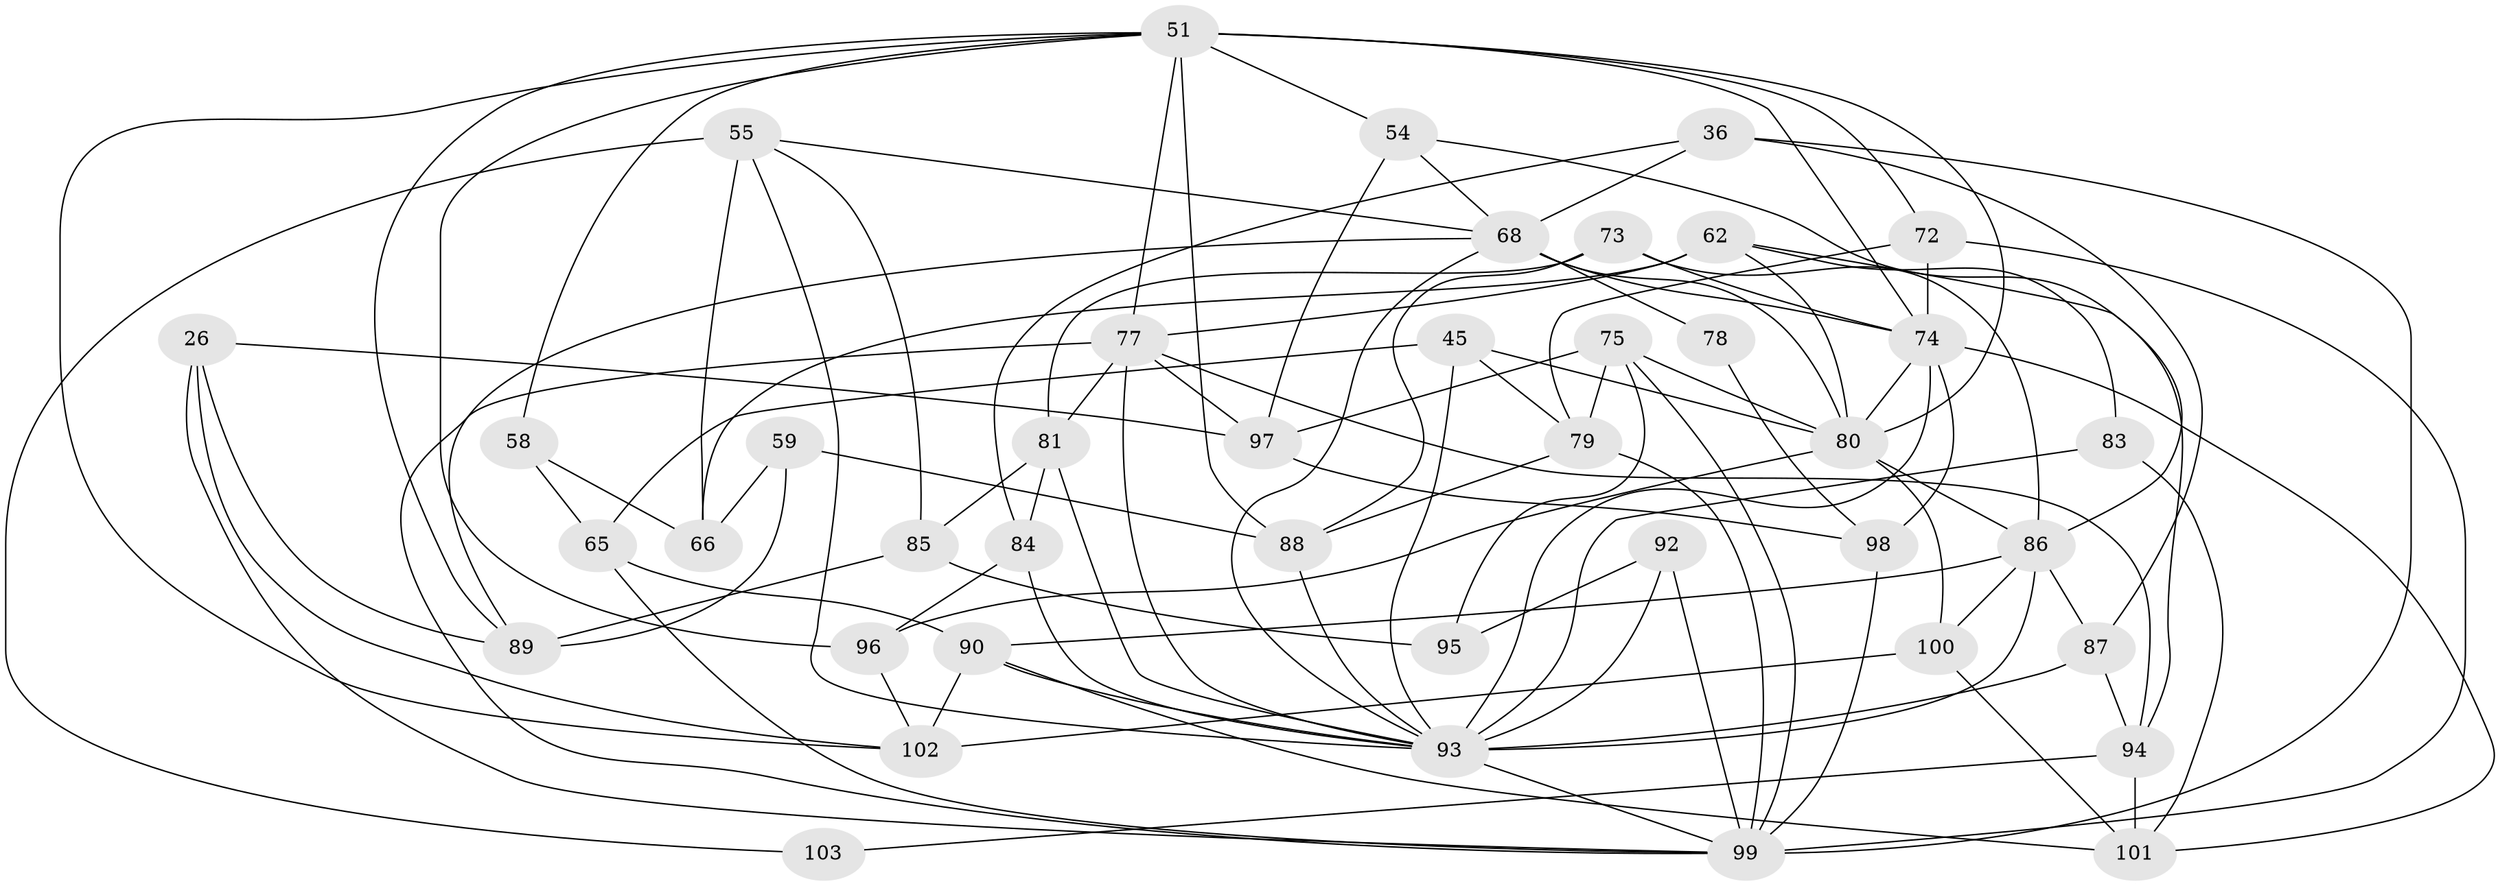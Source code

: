 // original degree distribution, {4: 1.0}
// Generated by graph-tools (version 1.1) at 2025/02/03/04/25 22:02:11]
// undirected, 41 vertices, 104 edges
graph export_dot {
graph [start="1"]
  node [color=gray90,style=filled];
  26;
  36 [super="+31"];
  45;
  51 [super="+44"];
  54;
  55 [super="+11"];
  58;
  59;
  62 [super="+18"];
  65 [super="+46"];
  66;
  68 [super="+8+41"];
  72 [super="+27+39"];
  73 [super="+13"];
  74 [super="+2+5+14+47"];
  75 [super="+48"];
  77 [super="+25+40"];
  78;
  79 [super="+33+37"];
  80 [super="+24+35+42"];
  81 [super="+1+15"];
  83;
  84 [super="+60"];
  85;
  86 [super="+67+56"];
  87;
  88 [super="+49"];
  89 [super="+30"];
  90 [super="+16"];
  92;
  93 [super="+22+69+52+71"];
  94 [super="+82"];
  95;
  96 [super="+57"];
  97 [super="+61"];
  98 [super="+3"];
  99 [super="+64+34"];
  100 [super="+91"];
  101 [super="+63"];
  102 [super="+76"];
  103;
  26 -- 102;
  26 -- 89;
  26 -- 97;
  26 -- 99;
  36 -- 68;
  36 -- 84;
  36 -- 87;
  36 -- 99 [weight=3];
  45 -- 79;
  45 -- 65;
  45 -- 80;
  45 -- 93;
  51 -- 102;
  51 -- 72 [weight=2];
  51 -- 96 [weight=2];
  51 -- 89;
  51 -- 74;
  51 -- 80;
  51 -- 54;
  51 -- 58;
  51 -- 77;
  51 -- 88;
  54 -- 97;
  54 -- 86;
  54 -- 68;
  55 -- 85;
  55 -- 66;
  55 -- 103 [weight=2];
  55 -- 68;
  55 -- 93;
  58 -- 66;
  58 -- 65 [weight=2];
  59 -- 89 [weight=2];
  59 -- 66;
  59 -- 88;
  62 -- 66;
  62 -- 80 [weight=2];
  62 -- 77 [weight=2];
  62 -- 83 [weight=2];
  62 -- 94;
  65 -- 90 [weight=2];
  65 -- 99;
  68 -- 78 [weight=3];
  68 -- 89;
  68 -- 74;
  68 -- 93;
  68 -- 80;
  72 -- 74 [weight=3];
  72 -- 99;
  72 -- 79 [weight=2];
  73 -- 81 [weight=2];
  73 -- 88;
  73 -- 86 [weight=2];
  73 -- 74;
  74 -- 98;
  74 -- 101 [weight=2];
  74 -- 80 [weight=2];
  74 -- 93;
  75 -- 99;
  75 -- 95 [weight=2];
  75 -- 97;
  75 -- 80;
  75 -- 79;
  77 -- 94 [weight=2];
  77 -- 81;
  77 -- 99 [weight=2];
  77 -- 97;
  77 -- 93;
  78 -- 98;
  79 -- 99 [weight=2];
  79 -- 88 [weight=2];
  80 -- 100;
  80 -- 96;
  80 -- 86 [weight=4];
  81 -- 85;
  81 -- 84 [weight=2];
  81 -- 93 [weight=2];
  83 -- 101;
  83 -- 93;
  84 -- 96 [weight=2];
  84 -- 93;
  85 -- 89;
  85 -- 95;
  86 -- 87;
  86 -- 100;
  86 -- 90;
  86 -- 93 [weight=2];
  87 -- 93;
  87 -- 94;
  88 -- 93;
  90 -- 101;
  90 -- 102;
  90 -- 93;
  92 -- 95;
  92 -- 99;
  92 -- 93 [weight=2];
  93 -- 99 [weight=2];
  94 -- 103 [weight=2];
  94 -- 101 [weight=2];
  96 -- 102;
  97 -- 98 [weight=2];
  98 -- 99 [weight=2];
  100 -- 102 [weight=2];
  100 -- 101 [weight=2];
}
